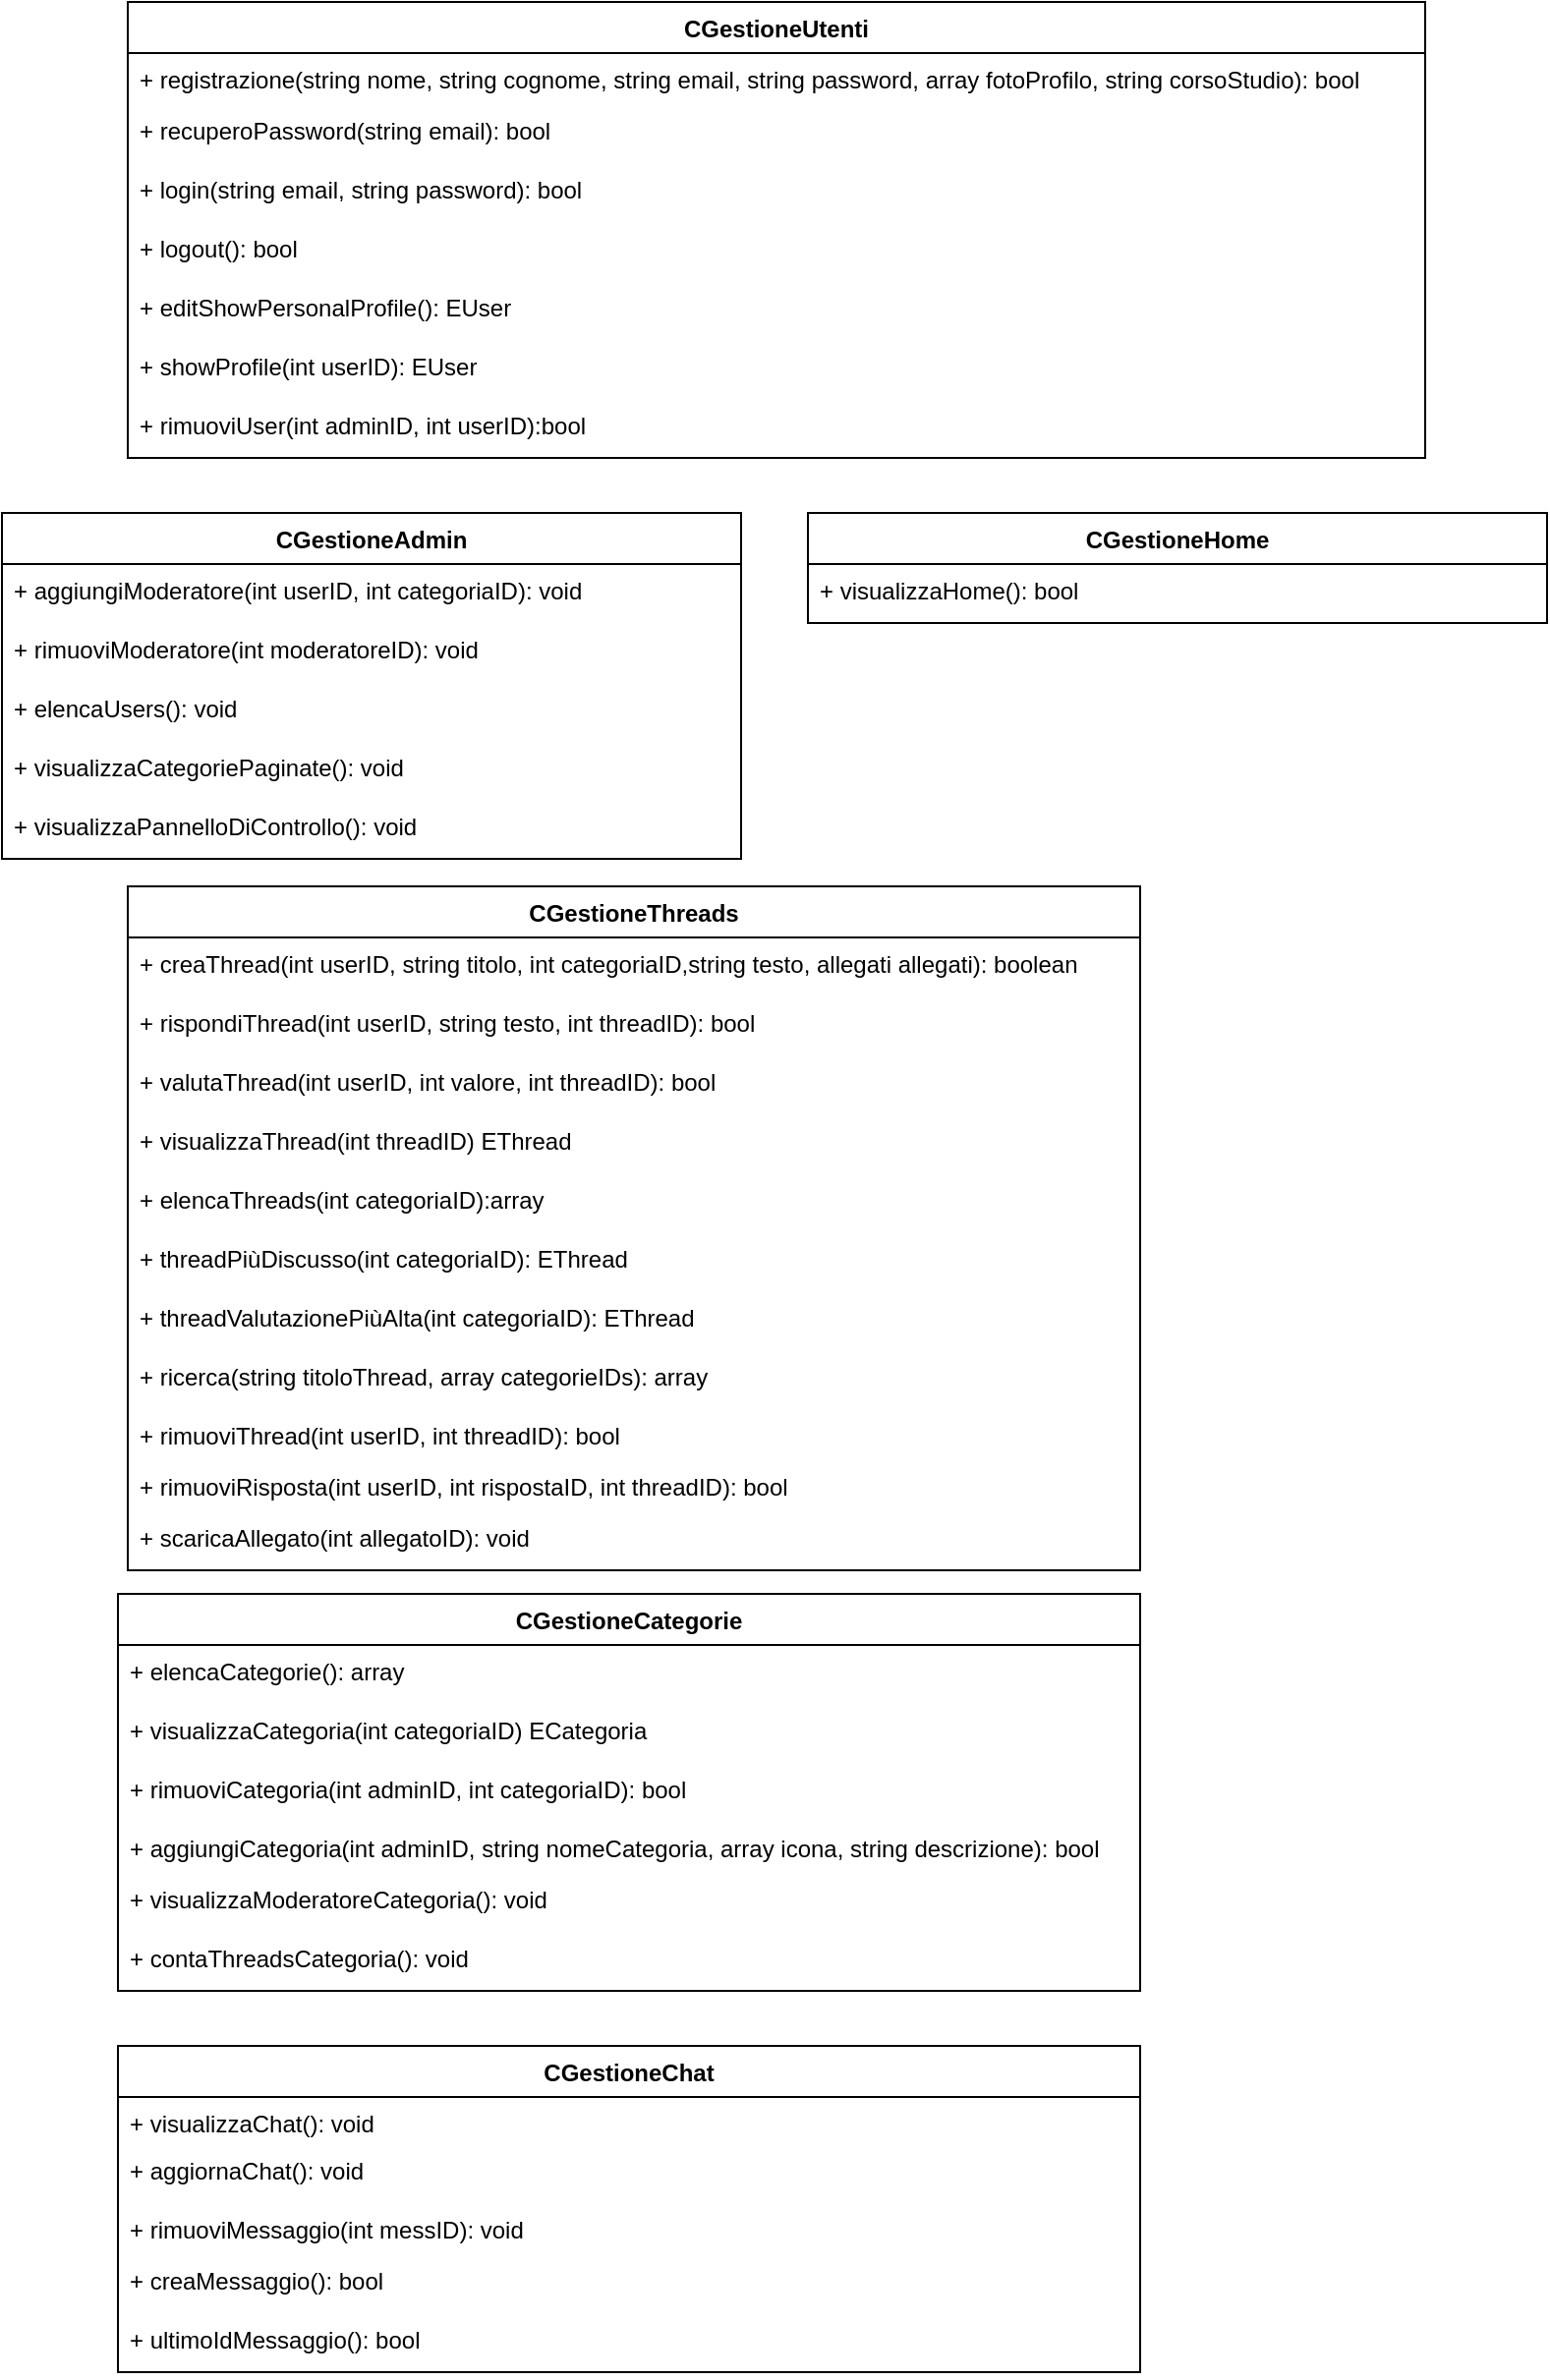 <mxfile version="14.7.4" type="embed"><diagram id="0rd0etsqVsn7Rf6HxgIl" name="Page-1"><mxGraphModel dx="1128" dy="743" grid="1" gridSize="10" guides="1" tooltips="1" connect="1" arrows="1" fold="1" page="1" pageScale="1" pageWidth="827" pageHeight="1169" math="0" shadow="0"><root><mxCell id="0"/><mxCell id="1" parent="0"/><mxCell id="lCjtpsMRXlnKQuZtC6T7-1" value="CGestioneUtenti" style="swimlane;fontStyle=1;align=center;verticalAlign=top;childLayout=stackLayout;horizontal=1;startSize=26;horizontalStack=0;resizeParent=1;resizeParentMax=0;resizeLast=0;collapsible=1;marginBottom=0;" parent="1" vertex="1"><mxGeometry x="84" y="50" width="660" height="232" as="geometry"><mxRectangle x="410" y="80" width="130" height="26" as="alternateBounds"/></mxGeometry></mxCell><mxCell id="lCjtpsMRXlnKQuZtC6T7-8" value="+ registrazione(string nome, string cognome, string email, string password, array fotoProfilo, string corsoStudio): bool" style="text;strokeColor=none;fillColor=none;align=left;verticalAlign=top;spacingLeft=4;spacingRight=4;overflow=hidden;rotatable=0;points=[[0,0.5],[1,0.5]];portConstraint=eastwest;" parent="lCjtpsMRXlnKQuZtC6T7-1" vertex="1"><mxGeometry y="26" width="660" height="26" as="geometry"/></mxCell><mxCell id="lCjtpsMRXlnKQuZtC6T7-10" value="+ recuperoPassword(string email): bool" style="text;strokeColor=none;fillColor=none;align=left;verticalAlign=top;spacingLeft=4;spacingRight=4;overflow=hidden;rotatable=0;points=[[0,0.5],[1,0.5]];portConstraint=eastwest;" parent="lCjtpsMRXlnKQuZtC6T7-1" vertex="1"><mxGeometry y="52" width="660" height="30" as="geometry"/></mxCell><mxCell id="lCjtpsMRXlnKQuZtC6T7-9" value="+ login(string email, string password): bool" style="text;strokeColor=none;fillColor=none;align=left;verticalAlign=top;spacingLeft=4;spacingRight=4;overflow=hidden;rotatable=0;points=[[0,0.5],[1,0.5]];portConstraint=eastwest;" parent="lCjtpsMRXlnKQuZtC6T7-1" vertex="1"><mxGeometry y="82" width="660" height="30" as="geometry"/></mxCell><mxCell id="lCjtpsMRXlnKQuZtC6T7-12" value="+ logout(): bool" style="text;strokeColor=none;fillColor=none;align=left;verticalAlign=top;spacingLeft=4;spacingRight=4;overflow=hidden;rotatable=0;points=[[0,0.5],[1,0.5]];portConstraint=eastwest;" parent="lCjtpsMRXlnKQuZtC6T7-1" vertex="1"><mxGeometry y="112" width="660" height="30" as="geometry"/></mxCell><mxCell id="lCjtpsMRXlnKQuZtC6T7-13" value="+ editShowPersonalProfile(): EUser" style="text;strokeColor=none;fillColor=none;align=left;verticalAlign=top;spacingLeft=4;spacingRight=4;overflow=hidden;rotatable=0;points=[[0,0.5],[1,0.5]];portConstraint=eastwest;" parent="lCjtpsMRXlnKQuZtC6T7-1" vertex="1"><mxGeometry y="142" width="660" height="30" as="geometry"/></mxCell><mxCell id="lCjtpsMRXlnKQuZtC6T7-14" value="+ showProfile(int userID): EUser" style="text;strokeColor=none;fillColor=none;align=left;verticalAlign=top;spacingLeft=4;spacingRight=4;overflow=hidden;rotatable=0;points=[[0,0.5],[1,0.5]];portConstraint=eastwest;" parent="lCjtpsMRXlnKQuZtC6T7-1" vertex="1"><mxGeometry y="172" width="660" height="30" as="geometry"/></mxCell><mxCell id="lCjtpsMRXlnKQuZtC6T7-21" value="+ rimuoviUser(int adminID, int userID):bool" style="text;strokeColor=none;fillColor=none;align=left;verticalAlign=top;spacingLeft=4;spacingRight=4;overflow=hidden;rotatable=0;points=[[0,0.5],[1,0.5]];portConstraint=eastwest;" parent="lCjtpsMRXlnKQuZtC6T7-1" vertex="1"><mxGeometry y="202" width="660" height="30" as="geometry"/></mxCell><mxCell id="lCjtpsMRXlnKQuZtC6T7-15" value="CGestioneAdmin" style="swimlane;fontStyle=1;align=center;verticalAlign=top;childLayout=stackLayout;horizontal=1;startSize=26;horizontalStack=0;resizeParent=1;resizeParentMax=0;resizeLast=0;collapsible=1;marginBottom=0;" parent="1" vertex="1"><mxGeometry x="20" y="310" width="376" height="176" as="geometry"><mxRectangle x="410" y="80" width="130" height="26" as="alternateBounds"/></mxGeometry></mxCell><mxCell id="lCjtpsMRXlnKQuZtC6T7-18" value="+ aggiungiModeratore(int userID, int categoriaID): void" style="text;strokeColor=none;fillColor=none;align=left;verticalAlign=top;spacingLeft=4;spacingRight=4;overflow=hidden;rotatable=0;points=[[0,0.5],[1,0.5]];portConstraint=eastwest;" parent="lCjtpsMRXlnKQuZtC6T7-15" vertex="1"><mxGeometry y="26" width="376" height="30" as="geometry"/></mxCell><mxCell id="lCjtpsMRXlnKQuZtC6T7-20" value="+ rimuoviModeratore(int moderatoreID): void" style="text;strokeColor=none;fillColor=none;align=left;verticalAlign=top;spacingLeft=4;spacingRight=4;overflow=hidden;rotatable=0;points=[[0,0.5],[1,0.5]];portConstraint=eastwest;" parent="lCjtpsMRXlnKQuZtC6T7-15" vertex="1"><mxGeometry y="56" width="376" height="30" as="geometry"/></mxCell><mxCell id="lCjtpsMRXlnKQuZtC6T7-22" value="+ elencaUsers(): void" style="text;strokeColor=none;fillColor=none;align=left;verticalAlign=top;spacingLeft=4;spacingRight=4;overflow=hidden;rotatable=0;points=[[0,0.5],[1,0.5]];portConstraint=eastwest;" parent="lCjtpsMRXlnKQuZtC6T7-15" vertex="1"><mxGeometry y="86" width="376" height="30" as="geometry"/></mxCell><mxCell id="lCjtpsMRXlnKQuZtC6T7-46" value="+ visualizzaCategoriePaginate(): void" style="text;strokeColor=none;fillColor=none;align=left;verticalAlign=top;spacingLeft=4;spacingRight=4;overflow=hidden;rotatable=0;points=[[0,0.5],[1,0.5]];portConstraint=eastwest;" parent="lCjtpsMRXlnKQuZtC6T7-15" vertex="1"><mxGeometry y="116" width="376" height="30" as="geometry"/></mxCell><mxCell id="lCjtpsMRXlnKQuZtC6T7-48" value="+ visualizzaPannelloDiControllo(): void" style="text;strokeColor=none;fillColor=none;align=left;verticalAlign=top;spacingLeft=4;spacingRight=4;overflow=hidden;rotatable=0;points=[[0,0.5],[1,0.5]];portConstraint=eastwest;" parent="lCjtpsMRXlnKQuZtC6T7-15" vertex="1"><mxGeometry y="146" width="376" height="30" as="geometry"/></mxCell><mxCell id="lCjtpsMRXlnKQuZtC6T7-23" value="CGestioneThreads" style="swimlane;fontStyle=1;align=center;verticalAlign=top;childLayout=stackLayout;horizontal=1;startSize=26;horizontalStack=0;resizeParent=1;resizeParentMax=0;resizeLast=0;collapsible=1;marginBottom=0;" parent="1" vertex="1"><mxGeometry x="84" y="500" width="515" height="348" as="geometry"><mxRectangle x="435" y="510" width="150" height="26" as="alternateBounds"/></mxGeometry></mxCell><mxCell id="lCjtpsMRXlnKQuZtC6T7-25" value="+ creaThread(int userID, string titolo, int categoriaID,string testo, allegati allegati): boolean" style="text;strokeColor=none;fillColor=none;align=left;verticalAlign=top;spacingLeft=4;spacingRight=4;overflow=hidden;rotatable=0;points=[[0,0.5],[1,0.5]];portConstraint=eastwest;" parent="lCjtpsMRXlnKQuZtC6T7-23" vertex="1"><mxGeometry y="26" width="515" height="30" as="geometry"/></mxCell><mxCell id="lCjtpsMRXlnKQuZtC6T7-26" value="+ rispondiThread(int userID, string testo, int threadID): bool" style="text;strokeColor=none;fillColor=none;align=left;verticalAlign=top;spacingLeft=4;spacingRight=4;overflow=hidden;rotatable=0;points=[[0,0.5],[1,0.5]];portConstraint=eastwest;" parent="lCjtpsMRXlnKQuZtC6T7-23" vertex="1"><mxGeometry y="56" width="515" height="30" as="geometry"/></mxCell><mxCell id="lCjtpsMRXlnKQuZtC6T7-27" value="+ valutaThread(int userID, int valore, int threadID): bool" style="text;strokeColor=none;fillColor=none;align=left;verticalAlign=top;spacingLeft=4;spacingRight=4;overflow=hidden;rotatable=0;points=[[0,0.5],[1,0.5]];portConstraint=eastwest;" parent="lCjtpsMRXlnKQuZtC6T7-23" vertex="1"><mxGeometry y="86" width="515" height="30" as="geometry"/></mxCell><mxCell id="lCjtpsMRXlnKQuZtC6T7-30" value="+ visualizzaThread(int threadID) EThread" style="text;strokeColor=none;fillColor=none;align=left;verticalAlign=top;spacingLeft=4;spacingRight=4;overflow=hidden;rotatable=0;points=[[0,0.5],[1,0.5]];portConstraint=eastwest;" parent="lCjtpsMRXlnKQuZtC6T7-23" vertex="1"><mxGeometry y="116" width="515" height="30" as="geometry"/></mxCell><mxCell id="lCjtpsMRXlnKQuZtC6T7-31" value="+ elencaThreads(int categoriaID):array" style="text;strokeColor=none;fillColor=none;align=left;verticalAlign=top;spacingLeft=4;spacingRight=4;overflow=hidden;rotatable=0;points=[[0,0.5],[1,0.5]];portConstraint=eastwest;" parent="lCjtpsMRXlnKQuZtC6T7-23" vertex="1"><mxGeometry y="146" width="515" height="30" as="geometry"/></mxCell><mxCell id="lCjtpsMRXlnKQuZtC6T7-32" value="+ threadPiùDiscusso(int categoriaID): EThread" style="text;strokeColor=none;fillColor=none;align=left;verticalAlign=top;spacingLeft=4;spacingRight=4;overflow=hidden;rotatable=0;points=[[0,0.5],[1,0.5]];portConstraint=eastwest;" parent="lCjtpsMRXlnKQuZtC6T7-23" vertex="1"><mxGeometry y="176" width="515" height="30" as="geometry"/></mxCell><mxCell id="lCjtpsMRXlnKQuZtC6T7-33" value="+ threadValutazionePiùAlta(int categoriaID): EThread" style="text;strokeColor=none;fillColor=none;align=left;verticalAlign=top;spacingLeft=4;spacingRight=4;overflow=hidden;rotatable=0;points=[[0,0.5],[1,0.5]];portConstraint=eastwest;" parent="lCjtpsMRXlnKQuZtC6T7-23" vertex="1"><mxGeometry y="206" width="515" height="30" as="geometry"/></mxCell><mxCell id="lCjtpsMRXlnKQuZtC6T7-34" value="+ ricerca(string titoloThread, array categorieIDs): array" style="text;strokeColor=none;fillColor=none;align=left;verticalAlign=top;spacingLeft=4;spacingRight=4;overflow=hidden;rotatable=0;points=[[0,0.5],[1,0.5]];portConstraint=eastwest;" parent="lCjtpsMRXlnKQuZtC6T7-23" vertex="1"><mxGeometry y="236" width="515" height="30" as="geometry"/></mxCell><mxCell id="lCjtpsMRXlnKQuZtC6T7-35" value="+ rimuoviThread(int userID, int threadID): bool" style="text;strokeColor=none;fillColor=none;align=left;verticalAlign=top;spacingLeft=4;spacingRight=4;overflow=hidden;rotatable=0;points=[[0,0.5],[1,0.5]];portConstraint=eastwest;" parent="lCjtpsMRXlnKQuZtC6T7-23" vertex="1"><mxGeometry y="266" width="515" height="26" as="geometry"/></mxCell><mxCell id="lCjtpsMRXlnKQuZtC6T7-36" value="+ rimuoviRisposta(int userID, int rispostaID, int threadID): bool" style="text;strokeColor=none;fillColor=none;align=left;verticalAlign=top;spacingLeft=4;spacingRight=4;overflow=hidden;rotatable=0;points=[[0,0.5],[1,0.5]];portConstraint=eastwest;" parent="lCjtpsMRXlnKQuZtC6T7-23" vertex="1"><mxGeometry y="292" width="515" height="26" as="geometry"/></mxCell><mxCell id="22" value="+ scaricaAllegato(int allegatoID): void" style="text;strokeColor=none;fillColor=none;align=left;verticalAlign=top;spacingLeft=4;spacingRight=4;overflow=hidden;rotatable=0;points=[[0,0.5],[1,0.5]];portConstraint=eastwest;" parent="lCjtpsMRXlnKQuZtC6T7-23" vertex="1"><mxGeometry y="318" width="515" height="30" as="geometry"/></mxCell><mxCell id="lCjtpsMRXlnKQuZtC6T7-37" value="CGestioneCategorie" style="swimlane;fontStyle=1;align=center;verticalAlign=top;childLayout=stackLayout;horizontal=1;startSize=26;horizontalStack=0;resizeParent=1;resizeParentMax=0;resizeLast=0;collapsible=1;marginBottom=0;" parent="1" vertex="1"><mxGeometry x="79" y="860" width="520" height="202" as="geometry"><mxRectangle x="360" y="910" width="100" height="26" as="alternateBounds"/></mxGeometry></mxCell><mxCell id="lCjtpsMRXlnKQuZtC6T7-39" value="+ elencaCategorie(): array" style="text;strokeColor=none;fillColor=none;align=left;verticalAlign=top;spacingLeft=4;spacingRight=4;overflow=hidden;rotatable=0;points=[[0,0.5],[1,0.5]];portConstraint=eastwest;" parent="lCjtpsMRXlnKQuZtC6T7-37" vertex="1"><mxGeometry y="26" width="520" height="30" as="geometry"/></mxCell><mxCell id="lCjtpsMRXlnKQuZtC6T7-41" value="+ visualizzaCategoria(int categoriaID) ECategoria" style="text;strokeColor=none;fillColor=none;align=left;verticalAlign=top;spacingLeft=4;spacingRight=4;overflow=hidden;rotatable=0;points=[[0,0.5],[1,0.5]];portConstraint=eastwest;" parent="lCjtpsMRXlnKQuZtC6T7-37" vertex="1"><mxGeometry y="56" width="520" height="30" as="geometry"/></mxCell><mxCell id="lCjtpsMRXlnKQuZtC6T7-47" value="+ rimuoviCategoria(int adminID, int categoriaID): bool" style="text;strokeColor=none;fillColor=none;align=left;verticalAlign=top;spacingLeft=4;spacingRight=4;overflow=hidden;rotatable=0;points=[[0,0.5],[1,0.5]];portConstraint=eastwest;" parent="lCjtpsMRXlnKQuZtC6T7-37" vertex="1"><mxGeometry y="86" width="520" height="30" as="geometry"/></mxCell><mxCell id="lCjtpsMRXlnKQuZtC6T7-17" value="+ aggiungiCategoria(int adminID, string nomeCategoria, array icona, string descrizione): bool" style="text;strokeColor=none;fillColor=none;align=left;verticalAlign=top;spacingLeft=4;spacingRight=4;overflow=hidden;rotatable=0;points=[[0,0.5],[1,0.5]];portConstraint=eastwest;" parent="lCjtpsMRXlnKQuZtC6T7-37" vertex="1"><mxGeometry y="116" width="520" height="26" as="geometry"/></mxCell><mxCell id="23" value="+ visualizzaModeratoreCategoria(): void" style="text;strokeColor=none;fillColor=none;align=left;verticalAlign=top;spacingLeft=4;spacingRight=4;overflow=hidden;rotatable=0;points=[[0,0.5],[1,0.5]];portConstraint=eastwest;" parent="lCjtpsMRXlnKQuZtC6T7-37" vertex="1"><mxGeometry y="142" width="520" height="30" as="geometry"/></mxCell><mxCell id="24" value="+ contaThreadsCategoria(): void" style="text;strokeColor=none;fillColor=none;align=left;verticalAlign=top;spacingLeft=4;spacingRight=4;overflow=hidden;rotatable=0;points=[[0,0.5],[1,0.5]];portConstraint=eastwest;" parent="lCjtpsMRXlnKQuZtC6T7-37" vertex="1"><mxGeometry y="172" width="520" height="30" as="geometry"/></mxCell><mxCell id="lCjtpsMRXlnKQuZtC6T7-42" value="CGestioneChat" style="swimlane;fontStyle=1;align=center;verticalAlign=top;childLayout=stackLayout;horizontal=1;startSize=26;horizontalStack=0;resizeParent=1;resizeParentMax=0;resizeLast=0;collapsible=1;marginBottom=0;" parent="1" vertex="1"><mxGeometry x="79" y="1090" width="520" height="166" as="geometry"><mxRectangle x="360" y="910" width="100" height="26" as="alternateBounds"/></mxGeometry></mxCell><mxCell id="lCjtpsMRXlnKQuZtC6T7-43" value="+ visualizzaChat(): void" style="text;strokeColor=none;fillColor=none;align=left;verticalAlign=top;spacingLeft=4;spacingRight=4;overflow=hidden;rotatable=0;points=[[0,0.5],[1,0.5]];portConstraint=eastwest;" parent="lCjtpsMRXlnKQuZtC6T7-42" vertex="1"><mxGeometry y="26" width="520" height="24" as="geometry"/></mxCell><mxCell id="25" value="+ aggiornaChat(): void" style="text;strokeColor=none;fillColor=none;align=left;verticalAlign=top;spacingLeft=4;spacingRight=4;overflow=hidden;rotatable=0;points=[[0,0.5],[1,0.5]];portConstraint=eastwest;" parent="lCjtpsMRXlnKQuZtC6T7-42" vertex="1"><mxGeometry y="50" width="520" height="30" as="geometry"/></mxCell><mxCell id="lCjtpsMRXlnKQuZtC6T7-44" value="+ rimuoviMessaggio(int messID): void" style="text;strokeColor=none;fillColor=none;align=left;verticalAlign=top;spacingLeft=4;spacingRight=4;overflow=hidden;rotatable=0;points=[[0,0.5],[1,0.5]];portConstraint=eastwest;" parent="lCjtpsMRXlnKQuZtC6T7-42" vertex="1"><mxGeometry y="80" width="520" height="26" as="geometry"/></mxCell><mxCell id="lCjtpsMRXlnKQuZtC6T7-45" value="+ creaMessaggio(): bool" style="text;strokeColor=none;fillColor=none;align=left;verticalAlign=top;spacingLeft=4;spacingRight=4;overflow=hidden;rotatable=0;points=[[0,0.5],[1,0.5]];portConstraint=eastwest;" parent="lCjtpsMRXlnKQuZtC6T7-42" vertex="1"><mxGeometry y="106" width="520" height="30" as="geometry"/></mxCell><mxCell id="26" value="+ ultimoIdMessaggio(): bool" style="text;strokeColor=none;fillColor=none;align=left;verticalAlign=top;spacingLeft=4;spacingRight=4;overflow=hidden;rotatable=0;points=[[0,0.5],[1,0.5]];portConstraint=eastwest;" vertex="1" parent="lCjtpsMRXlnKQuZtC6T7-42"><mxGeometry y="136" width="520" height="30" as="geometry"/></mxCell><mxCell id="lCjtpsMRXlnKQuZtC6T7-49" value="CGestioneHome" style="swimlane;fontStyle=1;align=center;verticalAlign=top;childLayout=stackLayout;horizontal=1;startSize=26;horizontalStack=0;resizeParent=1;resizeParentMax=0;resizeLast=0;collapsible=1;marginBottom=0;" parent="1" vertex="1"><mxGeometry x="430" y="310" width="376" height="56" as="geometry"><mxRectangle x="410" y="80" width="130" height="26" as="alternateBounds"/></mxGeometry></mxCell><mxCell id="lCjtpsMRXlnKQuZtC6T7-50" value="+ visualizzaHome(): bool" style="text;strokeColor=none;fillColor=none;align=left;verticalAlign=top;spacingLeft=4;spacingRight=4;overflow=hidden;rotatable=0;points=[[0,0.5],[1,0.5]];portConstraint=eastwest;" parent="lCjtpsMRXlnKQuZtC6T7-49" vertex="1"><mxGeometry y="26" width="376" height="30" as="geometry"/></mxCell></root></mxGraphModel></diagram></mxfile>